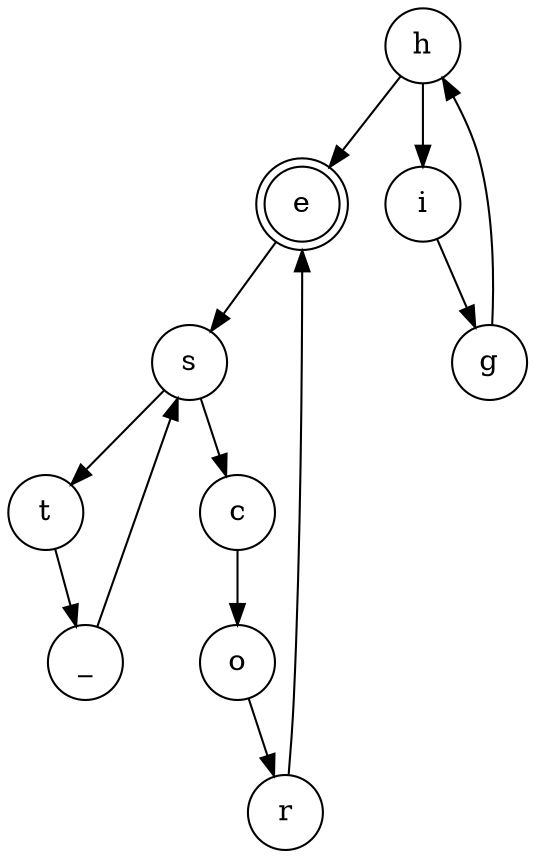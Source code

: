 digraph {   
    node [shape = doublecircle, color = black] e ;
    node [shape = circle];
    node [color= black];
    h -> i -> g -> h -> e -> s -> t -> _ -> s -> c -> o -> r -> e;	
}